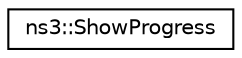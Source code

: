digraph "Graphical Class Hierarchy"
{
 // LATEX_PDF_SIZE
  edge [fontname="Helvetica",fontsize="10",labelfontname="Helvetica",labelfontsize="10"];
  node [fontname="Helvetica",fontsize="10",shape=record];
  rankdir="LR";
  Node0 [label="ns3::ShowProgress",height=0.2,width=0.4,color="black", fillcolor="white", style="filled",URL="$classns3_1_1_show_progress.html",tooltip="Periodically print a status message indicating simulator progress."];
}
